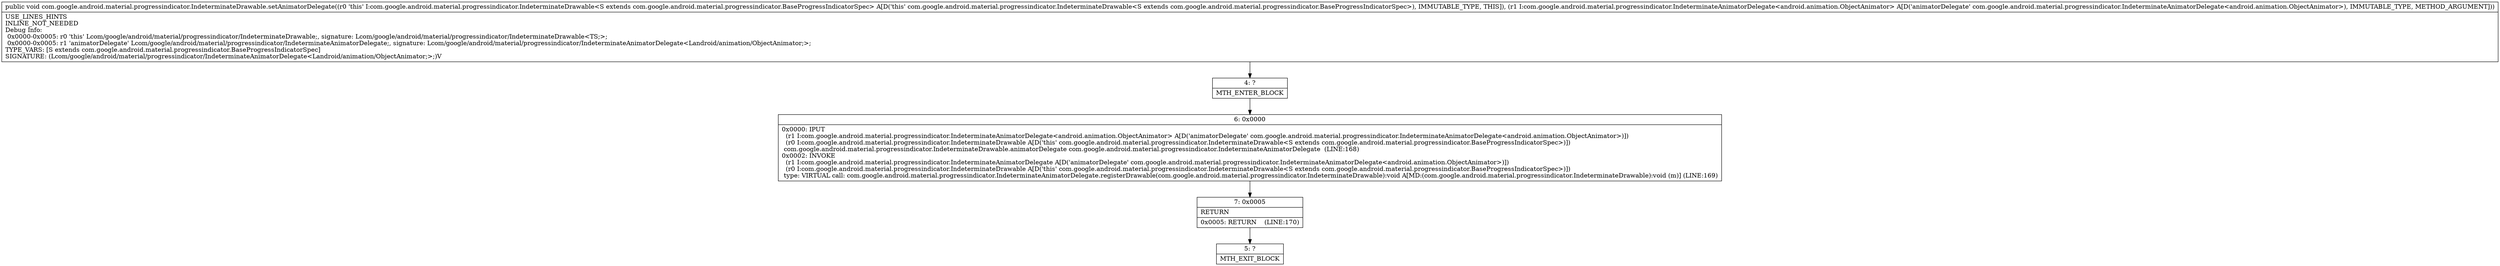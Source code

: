 digraph "CFG forcom.google.android.material.progressindicator.IndeterminateDrawable.setAnimatorDelegate(Lcom\/google\/android\/material\/progressindicator\/IndeterminateAnimatorDelegate;)V" {
Node_4 [shape=record,label="{4\:\ ?|MTH_ENTER_BLOCK\l}"];
Node_6 [shape=record,label="{6\:\ 0x0000|0x0000: IPUT  \l  (r1 I:com.google.android.material.progressindicator.IndeterminateAnimatorDelegate\<android.animation.ObjectAnimator\> A[D('animatorDelegate' com.google.android.material.progressindicator.IndeterminateAnimatorDelegate\<android.animation.ObjectAnimator\>)])\l  (r0 I:com.google.android.material.progressindicator.IndeterminateDrawable A[D('this' com.google.android.material.progressindicator.IndeterminateDrawable\<S extends com.google.android.material.progressindicator.BaseProgressIndicatorSpec\>)])\l com.google.android.material.progressindicator.IndeterminateDrawable.animatorDelegate com.google.android.material.progressindicator.IndeterminateAnimatorDelegate  (LINE:168)\l0x0002: INVOKE  \l  (r1 I:com.google.android.material.progressindicator.IndeterminateAnimatorDelegate A[D('animatorDelegate' com.google.android.material.progressindicator.IndeterminateAnimatorDelegate\<android.animation.ObjectAnimator\>)])\l  (r0 I:com.google.android.material.progressindicator.IndeterminateDrawable A[D('this' com.google.android.material.progressindicator.IndeterminateDrawable\<S extends com.google.android.material.progressindicator.BaseProgressIndicatorSpec\>)])\l type: VIRTUAL call: com.google.android.material.progressindicator.IndeterminateAnimatorDelegate.registerDrawable(com.google.android.material.progressindicator.IndeterminateDrawable):void A[MD:(com.google.android.material.progressindicator.IndeterminateDrawable):void (m)] (LINE:169)\l}"];
Node_7 [shape=record,label="{7\:\ 0x0005|RETURN\l|0x0005: RETURN    (LINE:170)\l}"];
Node_5 [shape=record,label="{5\:\ ?|MTH_EXIT_BLOCK\l}"];
MethodNode[shape=record,label="{public void com.google.android.material.progressindicator.IndeterminateDrawable.setAnimatorDelegate((r0 'this' I:com.google.android.material.progressindicator.IndeterminateDrawable\<S extends com.google.android.material.progressindicator.BaseProgressIndicatorSpec\> A[D('this' com.google.android.material.progressindicator.IndeterminateDrawable\<S extends com.google.android.material.progressindicator.BaseProgressIndicatorSpec\>), IMMUTABLE_TYPE, THIS]), (r1 I:com.google.android.material.progressindicator.IndeterminateAnimatorDelegate\<android.animation.ObjectAnimator\> A[D('animatorDelegate' com.google.android.material.progressindicator.IndeterminateAnimatorDelegate\<android.animation.ObjectAnimator\>), IMMUTABLE_TYPE, METHOD_ARGUMENT]))  | USE_LINES_HINTS\lINLINE_NOT_NEEDED\lDebug Info:\l  0x0000\-0x0005: r0 'this' Lcom\/google\/android\/material\/progressindicator\/IndeterminateDrawable;, signature: Lcom\/google\/android\/material\/progressindicator\/IndeterminateDrawable\<TS;\>;\l  0x0000\-0x0005: r1 'animatorDelegate' Lcom\/google\/android\/material\/progressindicator\/IndeterminateAnimatorDelegate;, signature: Lcom\/google\/android\/material\/progressindicator\/IndeterminateAnimatorDelegate\<Landroid\/animation\/ObjectAnimator;\>;\lTYPE_VARS: [S extends com.google.android.material.progressindicator.BaseProgressIndicatorSpec]\lSIGNATURE: (Lcom\/google\/android\/material\/progressindicator\/IndeterminateAnimatorDelegate\<Landroid\/animation\/ObjectAnimator;\>;)V\l}"];
MethodNode -> Node_4;Node_4 -> Node_6;
Node_6 -> Node_7;
Node_7 -> Node_5;
}

